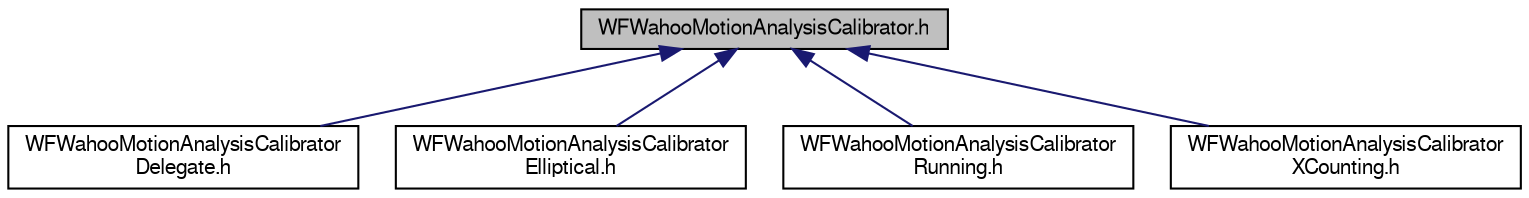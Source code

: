 digraph "WFWahooMotionAnalysisCalibrator.h"
{
  edge [fontname="FreeSans",fontsize="10",labelfontname="FreeSans",labelfontsize="10"];
  node [fontname="FreeSans",fontsize="10",shape=record];
  Node1 [label="WFWahooMotionAnalysisCalibrator.h",height=0.2,width=0.4,color="black", fillcolor="grey75", style="filled", fontcolor="black"];
  Node1 -> Node2 [dir="back",color="midnightblue",fontsize="10",style="solid",fontname="FreeSans"];
  Node2 [label="WFWahooMotionAnalysisCalibrator\lDelegate.h",height=0.2,width=0.4,color="black", fillcolor="white", style="filled",URL="$_w_f_wahoo_motion_analysis_calibrator_delegate_8h.html"];
  Node1 -> Node3 [dir="back",color="midnightblue",fontsize="10",style="solid",fontname="FreeSans"];
  Node3 [label="WFWahooMotionAnalysisCalibrator\lElliptical.h",height=0.2,width=0.4,color="black", fillcolor="white", style="filled",URL="$_w_f_wahoo_motion_analysis_calibrator_elliptical_8h.html"];
  Node1 -> Node4 [dir="back",color="midnightblue",fontsize="10",style="solid",fontname="FreeSans"];
  Node4 [label="WFWahooMotionAnalysisCalibrator\lRunning.h",height=0.2,width=0.4,color="black", fillcolor="white", style="filled",URL="$_w_f_wahoo_motion_analysis_calibrator_running_8h.html"];
  Node1 -> Node5 [dir="back",color="midnightblue",fontsize="10",style="solid",fontname="FreeSans"];
  Node5 [label="WFWahooMotionAnalysisCalibrator\lXCounting.h",height=0.2,width=0.4,color="black", fillcolor="white", style="filled",URL="$_w_f_wahoo_motion_analysis_calibrator_x_counting_8h.html"];
}

